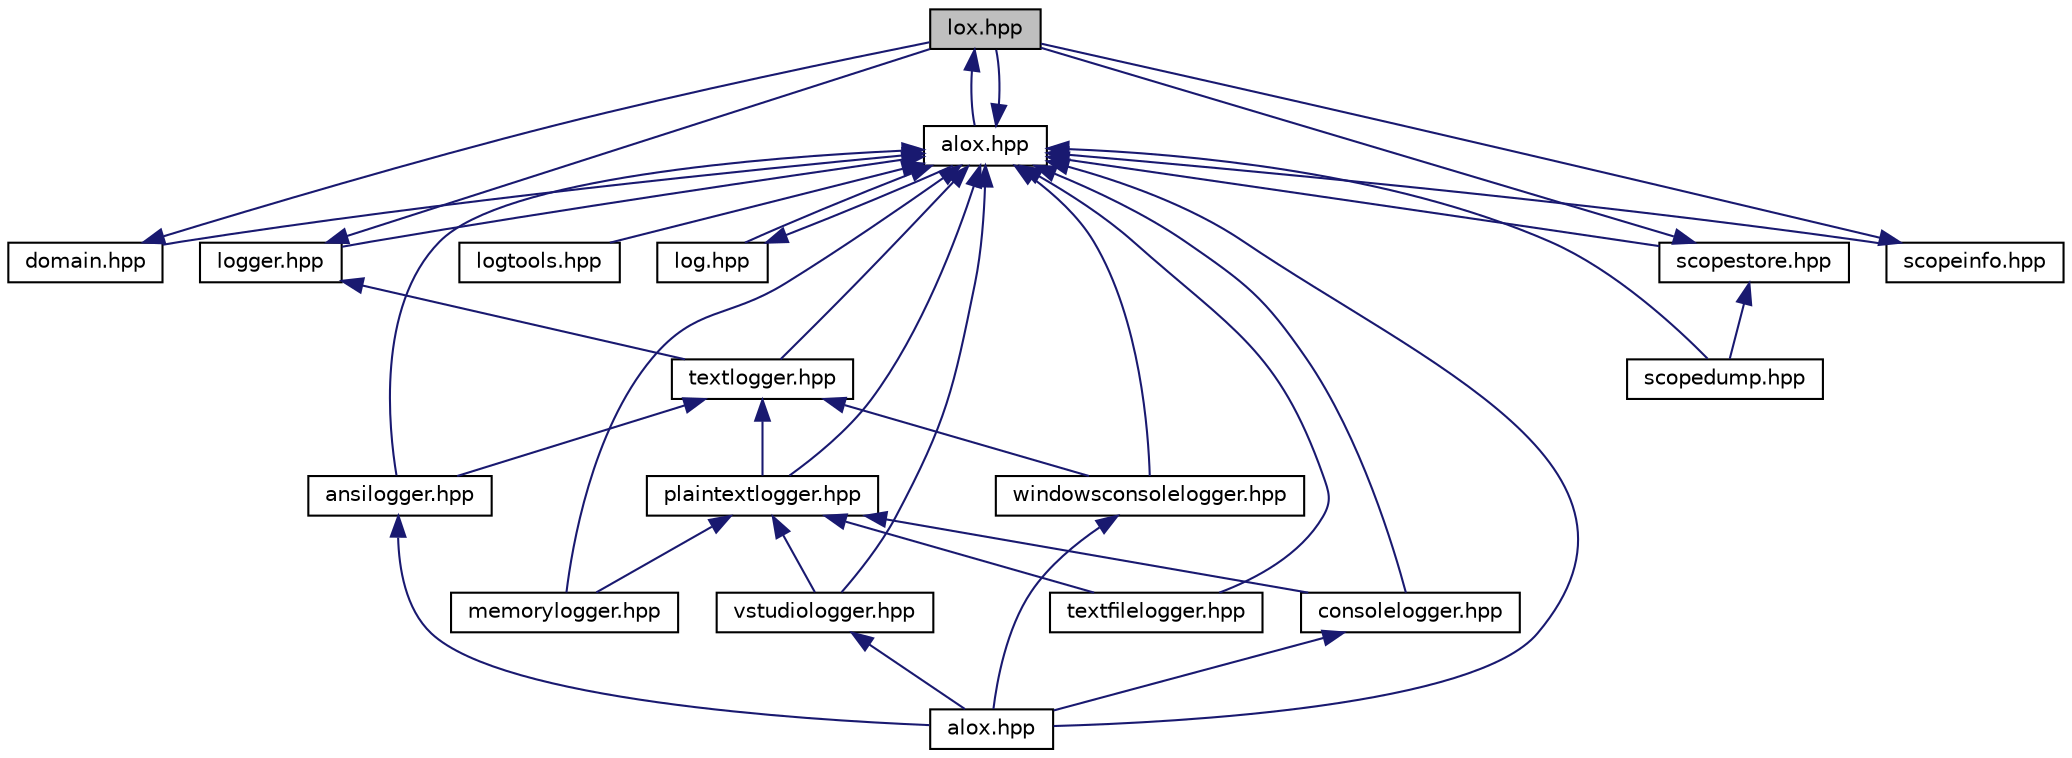 digraph "lox.hpp"
{
  edge [fontname="Helvetica",fontsize="10",labelfontname="Helvetica",labelfontsize="10"];
  node [fontname="Helvetica",fontsize="10",shape=record];
  Node92 [label="lox.hpp",height=0.2,width=0.4,color="black", fillcolor="grey75", style="filled", fontcolor="black"];
  Node92 -> Node93 [dir="back",color="midnightblue",fontsize="10",style="solid",fontname="Helvetica"];
  Node93 -> Node92 [dir="back",color="midnightblue",fontsize="10",style="solid",fontname="Helvetica"];
  Node93 -> Node94 [dir="back",color="midnightblue",fontsize="10",style="solid",fontname="Helvetica"];
  Node93 -> Node95 [dir="back",color="midnightblue",fontsize="10",style="solid",fontname="Helvetica"];
  Node93 -> Node96 [dir="back",color="midnightblue",fontsize="10",style="solid",fontname="Helvetica"];
  Node93 -> Node97 [dir="back",color="midnightblue",fontsize="10",style="solid",fontname="Helvetica"];
  Node93 -> Node98 [dir="back",color="midnightblue",fontsize="10",style="solid",fontname="Helvetica"];
  Node93 -> Node99 [dir="back",color="midnightblue",fontsize="10",style="solid",fontname="Helvetica"];
  Node93 -> Node100 [dir="back",color="midnightblue",fontsize="10",style="solid",fontname="Helvetica"];
  Node93 -> Node101 [dir="back",color="midnightblue",fontsize="10",style="solid",fontname="Helvetica"];
  Node93 -> Node102 [dir="back",color="midnightblue",fontsize="10",style="solid",fontname="Helvetica"];
  Node93 -> Node103 [dir="back",color="midnightblue",fontsize="10",style="solid",fontname="Helvetica"];
  Node93 -> Node104 [dir="back",color="midnightblue",fontsize="10",style="solid",fontname="Helvetica"];
  Node93 -> Node105 [dir="back",color="midnightblue",fontsize="10",style="solid",fontname="Helvetica"];
  Node93 -> Node106 [dir="back",color="midnightblue",fontsize="10",style="solid",fontname="Helvetica"];
  Node93 -> Node107 [dir="back",color="midnightblue",fontsize="10",style="solid",fontname="Helvetica"];
  Node93 -> Node108 [dir="back",color="midnightblue",fontsize="10",style="solid",fontname="Helvetica"];
  Node93 -> Node109 [dir="back",color="midnightblue",fontsize="10",style="solid",fontname="Helvetica"];
  Node94 -> Node93 [dir="back",color="midnightblue",fontsize="10",style="solid",fontname="Helvetica"];
  Node95 -> Node92 [dir="back",color="midnightblue",fontsize="10",style="solid",fontname="Helvetica"];
  Node96 -> Node92 [dir="back",color="midnightblue",fontsize="10",style="solid",fontname="Helvetica"];
  Node96 -> Node97 [dir="back",color="midnightblue",fontsize="10",style="solid",fontname="Helvetica"];
  Node97 -> Node98 [dir="back",color="midnightblue",fontsize="10",style="solid",fontname="Helvetica"];
  Node97 -> Node104 [dir="back",color="midnightblue",fontsize="10",style="solid",fontname="Helvetica"];
  Node97 -> Node105 [dir="back",color="midnightblue",fontsize="10",style="solid",fontname="Helvetica"];
  Node98 -> Node99 [dir="back",color="midnightblue",fontsize="10",style="solid",fontname="Helvetica"];
  Node98 -> Node101 [dir="back",color="midnightblue",fontsize="10",style="solid",fontname="Helvetica"];
  Node98 -> Node102 [dir="back",color="midnightblue",fontsize="10",style="solid",fontname="Helvetica"];
  Node98 -> Node103 [dir="back",color="midnightblue",fontsize="10",style="solid",fontname="Helvetica"];
  Node99 -> Node100 [dir="back",color="midnightblue",fontsize="10",style="solid",fontname="Helvetica"];
  Node103 -> Node100 [dir="back",color="midnightblue",fontsize="10",style="solid",fontname="Helvetica"];
  Node104 -> Node100 [dir="back",color="midnightblue",fontsize="10",style="solid",fontname="Helvetica"];
  Node105 -> Node100 [dir="back",color="midnightblue",fontsize="10",style="solid",fontname="Helvetica"];
  Node107 -> Node92 [dir="back",color="midnightblue",fontsize="10",style="solid",fontname="Helvetica"];
  Node107 -> Node106 [dir="back",color="midnightblue",fontsize="10",style="solid",fontname="Helvetica"];
  Node108 -> Node92 [dir="back",color="midnightblue",fontsize="10",style="solid",fontname="Helvetica"];
  Node93 [label="alox.hpp",height=0.2,width=0.4,color="black", fillcolor="white", style="filled",URL="$alox_2alox_8hpp.html"];
  Node94 [label="log.hpp",height=0.2,width=0.4,color="black", fillcolor="white", style="filled",URL="$log_8hpp.html"];
  Node95 [label="domain.hpp",height=0.2,width=0.4,color="black", fillcolor="white", style="filled",URL="$domain_8hpp.html"];
  Node96 [label="logger.hpp",height=0.2,width=0.4,color="black", fillcolor="white", style="filled",URL="$logger_8hpp.html"];
  Node97 [label="textlogger.hpp",height=0.2,width=0.4,color="black", fillcolor="white", style="filled",URL="$textlogger_8hpp.html"];
  Node98 [label="plaintextlogger.hpp",height=0.2,width=0.4,color="black", fillcolor="white", style="filled",URL="$plaintextlogger_8hpp.html"];
  Node99 [label="consolelogger.hpp",height=0.2,width=0.4,color="black", fillcolor="white", style="filled",URL="$consolelogger_8hpp.html"];
  Node100 [label="alox.hpp",height=0.2,width=0.4,color="black", fillcolor="white", style="filled",URL="$alox_8hpp_source.html"];
  Node101 [label="memorylogger.hpp",height=0.2,width=0.4,color="black", fillcolor="white", style="filled",URL="$memorylogger_8hpp.html"];
  Node102 [label="textfilelogger.hpp",height=0.2,width=0.4,color="black", fillcolor="white", style="filled",URL="$textfilelogger_8hpp.html"];
  Node103 [label="vstudiologger.hpp",height=0.2,width=0.4,color="black", fillcolor="white", style="filled",URL="$vstudiologger_8hpp.html"];
  Node104 [label="ansilogger.hpp",height=0.2,width=0.4,color="black", fillcolor="white", style="filled",URL="$ansilogger_8hpp.html"];
  Node105 [label="windowsconsolelogger.hpp",height=0.2,width=0.4,color="black", fillcolor="white", style="filled",URL="$windowsconsolelogger_8hpp.html"];
  Node106 [label="scopedump.hpp",height=0.2,width=0.4,color="black", fillcolor="white", style="filled",URL="$scopedump_8hpp.html"];
  Node107 [label="scopestore.hpp",height=0.2,width=0.4,color="black", fillcolor="white", style="filled",URL="$scopestore_8hpp.html"];
  Node108 [label="scopeinfo.hpp",height=0.2,width=0.4,color="black", fillcolor="white", style="filled",URL="$scopeinfo_8hpp.html"];
  Node109 [label="logtools.hpp",height=0.2,width=0.4,color="black", fillcolor="white", style="filled",URL="$logtools_8hpp.html"];
}

